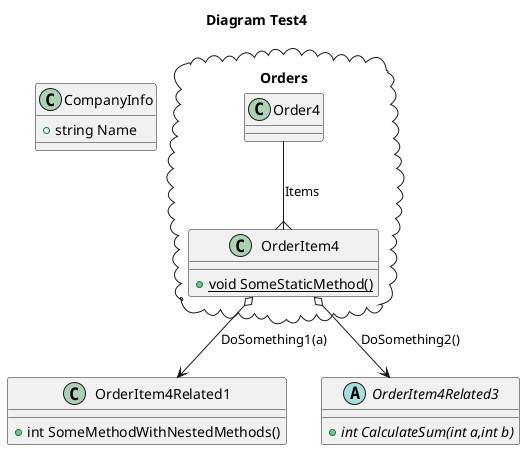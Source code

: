 @startuml
title
 Diagram Test4
end title

class CompanyInfo
{
    +string Name
}
class OrderItem4Related1
{
    +int SomeMethodWithNestedMethods()
}
abstract class OrderItem4Related3
{
    +{abstract} int CalculateSum(int a,int b)
}
package Orders <<Cloud>> {
    class Order4
    {
    }
    class OrderItem4
    {
        +{static} void SomeStaticMethod()
    }
}

Order4 --{ OrderItem4:Items
OrderItem4 o--> OrderItem4Related1:"DoSomething1(a)"
OrderItem4 o--> OrderItem4Related3:"DoSomething2()"
@enduml
